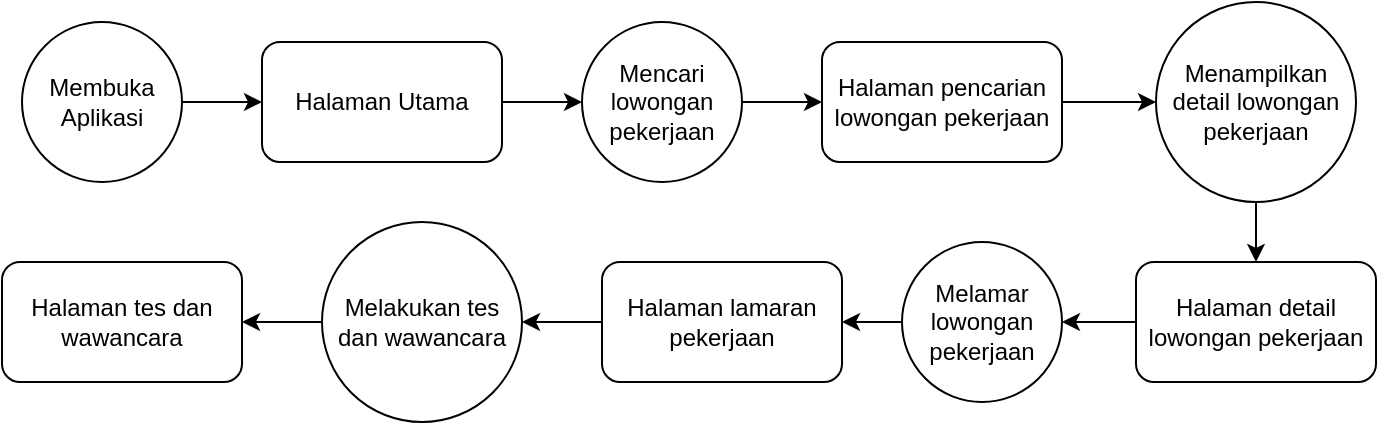 <mxfile version="21.8.2" type="github">
  <diagram id="C5RBs43oDa-KdzZeNtuy" name="Page-1">
    <mxGraphModel dx="335" dy="745" grid="1" gridSize="10" guides="1" tooltips="1" connect="1" arrows="1" fold="1" page="1" pageScale="1" pageWidth="827" pageHeight="1169" math="0" shadow="0">
      <root>
        <mxCell id="WIyWlLk6GJQsqaUBKTNV-0" />
        <mxCell id="WIyWlLk6GJQsqaUBKTNV-1" parent="WIyWlLk6GJQsqaUBKTNV-0" />
        <mxCell id="KEqb4RWPD_NxYEXrF4Ul-3" value="" style="edgeStyle=orthogonalEdgeStyle;rounded=0;orthogonalLoop=1;jettySize=auto;html=1;" edge="1" parent="WIyWlLk6GJQsqaUBKTNV-1" source="KEqb4RWPD_NxYEXrF4Ul-0" target="KEqb4RWPD_NxYEXrF4Ul-1">
          <mxGeometry relative="1" as="geometry" />
        </mxCell>
        <mxCell id="KEqb4RWPD_NxYEXrF4Ul-0" value="Membuka Aplikasi" style="ellipse;whiteSpace=wrap;html=1;aspect=fixed;" vertex="1" parent="WIyWlLk6GJQsqaUBKTNV-1">
          <mxGeometry x="80" y="320" width="80" height="80" as="geometry" />
        </mxCell>
        <mxCell id="KEqb4RWPD_NxYEXrF4Ul-6" value="" style="edgeStyle=orthogonalEdgeStyle;rounded=0;orthogonalLoop=1;jettySize=auto;html=1;" edge="1" parent="WIyWlLk6GJQsqaUBKTNV-1" source="KEqb4RWPD_NxYEXrF4Ul-1" target="KEqb4RWPD_NxYEXrF4Ul-5">
          <mxGeometry relative="1" as="geometry" />
        </mxCell>
        <mxCell id="KEqb4RWPD_NxYEXrF4Ul-1" value="Halaman Utama" style="rounded=1;whiteSpace=wrap;html=1;" vertex="1" parent="WIyWlLk6GJQsqaUBKTNV-1">
          <mxGeometry x="200" y="330" width="120" height="60" as="geometry" />
        </mxCell>
        <mxCell id="KEqb4RWPD_NxYEXrF4Ul-8" value="" style="edgeStyle=orthogonalEdgeStyle;rounded=0;orthogonalLoop=1;jettySize=auto;html=1;" edge="1" parent="WIyWlLk6GJQsqaUBKTNV-1" source="KEqb4RWPD_NxYEXrF4Ul-5" target="KEqb4RWPD_NxYEXrF4Ul-7">
          <mxGeometry relative="1" as="geometry" />
        </mxCell>
        <mxCell id="KEqb4RWPD_NxYEXrF4Ul-5" value="Mencari lowongan pekerjaan" style="ellipse;whiteSpace=wrap;html=1;aspect=fixed;" vertex="1" parent="WIyWlLk6GJQsqaUBKTNV-1">
          <mxGeometry x="360" y="320" width="80" height="80" as="geometry" />
        </mxCell>
        <mxCell id="KEqb4RWPD_NxYEXrF4Ul-11" value="" style="edgeStyle=orthogonalEdgeStyle;rounded=0;orthogonalLoop=1;jettySize=auto;html=1;" edge="1" parent="WIyWlLk6GJQsqaUBKTNV-1" source="KEqb4RWPD_NxYEXrF4Ul-7" target="KEqb4RWPD_NxYEXrF4Ul-9">
          <mxGeometry relative="1" as="geometry" />
        </mxCell>
        <mxCell id="KEqb4RWPD_NxYEXrF4Ul-7" value="Halaman pencarian lowongan pekerjaan" style="rounded=1;whiteSpace=wrap;html=1;" vertex="1" parent="WIyWlLk6GJQsqaUBKTNV-1">
          <mxGeometry x="480" y="330" width="120" height="60" as="geometry" />
        </mxCell>
        <mxCell id="KEqb4RWPD_NxYEXrF4Ul-13" value="" style="edgeStyle=orthogonalEdgeStyle;rounded=0;orthogonalLoop=1;jettySize=auto;html=1;" edge="1" parent="WIyWlLk6GJQsqaUBKTNV-1" source="KEqb4RWPD_NxYEXrF4Ul-9" target="KEqb4RWPD_NxYEXrF4Ul-12">
          <mxGeometry relative="1" as="geometry" />
        </mxCell>
        <mxCell id="KEqb4RWPD_NxYEXrF4Ul-9" value="Menampilkan detail lowongan pekerjaan" style="ellipse;whiteSpace=wrap;html=1;aspect=fixed;" vertex="1" parent="WIyWlLk6GJQsqaUBKTNV-1">
          <mxGeometry x="647" y="310" width="100" height="100" as="geometry" />
        </mxCell>
        <mxCell id="KEqb4RWPD_NxYEXrF4Ul-19" value="" style="edgeStyle=orthogonalEdgeStyle;rounded=0;orthogonalLoop=1;jettySize=auto;html=1;" edge="1" parent="WIyWlLk6GJQsqaUBKTNV-1" source="KEqb4RWPD_NxYEXrF4Ul-12" target="KEqb4RWPD_NxYEXrF4Ul-14">
          <mxGeometry relative="1" as="geometry" />
        </mxCell>
        <mxCell id="KEqb4RWPD_NxYEXrF4Ul-12" value="Halaman detail lowongan pekerjaan" style="rounded=1;whiteSpace=wrap;html=1;" vertex="1" parent="WIyWlLk6GJQsqaUBKTNV-1">
          <mxGeometry x="637" y="440" width="120" height="60" as="geometry" />
        </mxCell>
        <mxCell id="KEqb4RWPD_NxYEXrF4Ul-20" value="" style="edgeStyle=orthogonalEdgeStyle;rounded=0;orthogonalLoop=1;jettySize=auto;html=1;" edge="1" parent="WIyWlLk6GJQsqaUBKTNV-1" source="KEqb4RWPD_NxYEXrF4Ul-14" target="KEqb4RWPD_NxYEXrF4Ul-16">
          <mxGeometry relative="1" as="geometry" />
        </mxCell>
        <mxCell id="KEqb4RWPD_NxYEXrF4Ul-14" value="Melamar lowongan pekerjaan" style="ellipse;whiteSpace=wrap;html=1;aspect=fixed;" vertex="1" parent="WIyWlLk6GJQsqaUBKTNV-1">
          <mxGeometry x="520" y="430" width="80" height="80" as="geometry" />
        </mxCell>
        <mxCell id="KEqb4RWPD_NxYEXrF4Ul-22" value="" style="edgeStyle=orthogonalEdgeStyle;rounded=0;orthogonalLoop=1;jettySize=auto;html=1;" edge="1" parent="WIyWlLk6GJQsqaUBKTNV-1" source="KEqb4RWPD_NxYEXrF4Ul-15" target="KEqb4RWPD_NxYEXrF4Ul-17">
          <mxGeometry relative="1" as="geometry" />
        </mxCell>
        <mxCell id="KEqb4RWPD_NxYEXrF4Ul-15" value="Melakukan tes dan wawancara" style="ellipse;whiteSpace=wrap;html=1;aspect=fixed;" vertex="1" parent="WIyWlLk6GJQsqaUBKTNV-1">
          <mxGeometry x="230" y="420" width="100" height="100" as="geometry" />
        </mxCell>
        <mxCell id="KEqb4RWPD_NxYEXrF4Ul-21" value="" style="edgeStyle=orthogonalEdgeStyle;rounded=0;orthogonalLoop=1;jettySize=auto;html=1;" edge="1" parent="WIyWlLk6GJQsqaUBKTNV-1" source="KEqb4RWPD_NxYEXrF4Ul-16" target="KEqb4RWPD_NxYEXrF4Ul-15">
          <mxGeometry relative="1" as="geometry" />
        </mxCell>
        <mxCell id="KEqb4RWPD_NxYEXrF4Ul-16" value="Halaman lamaran pekerjaan" style="rounded=1;whiteSpace=wrap;html=1;" vertex="1" parent="WIyWlLk6GJQsqaUBKTNV-1">
          <mxGeometry x="370" y="440" width="120" height="60" as="geometry" />
        </mxCell>
        <mxCell id="KEqb4RWPD_NxYEXrF4Ul-17" value="Halaman tes dan wawancara" style="rounded=1;whiteSpace=wrap;html=1;" vertex="1" parent="WIyWlLk6GJQsqaUBKTNV-1">
          <mxGeometry x="70" y="440" width="120" height="60" as="geometry" />
        </mxCell>
      </root>
    </mxGraphModel>
  </diagram>
</mxfile>
